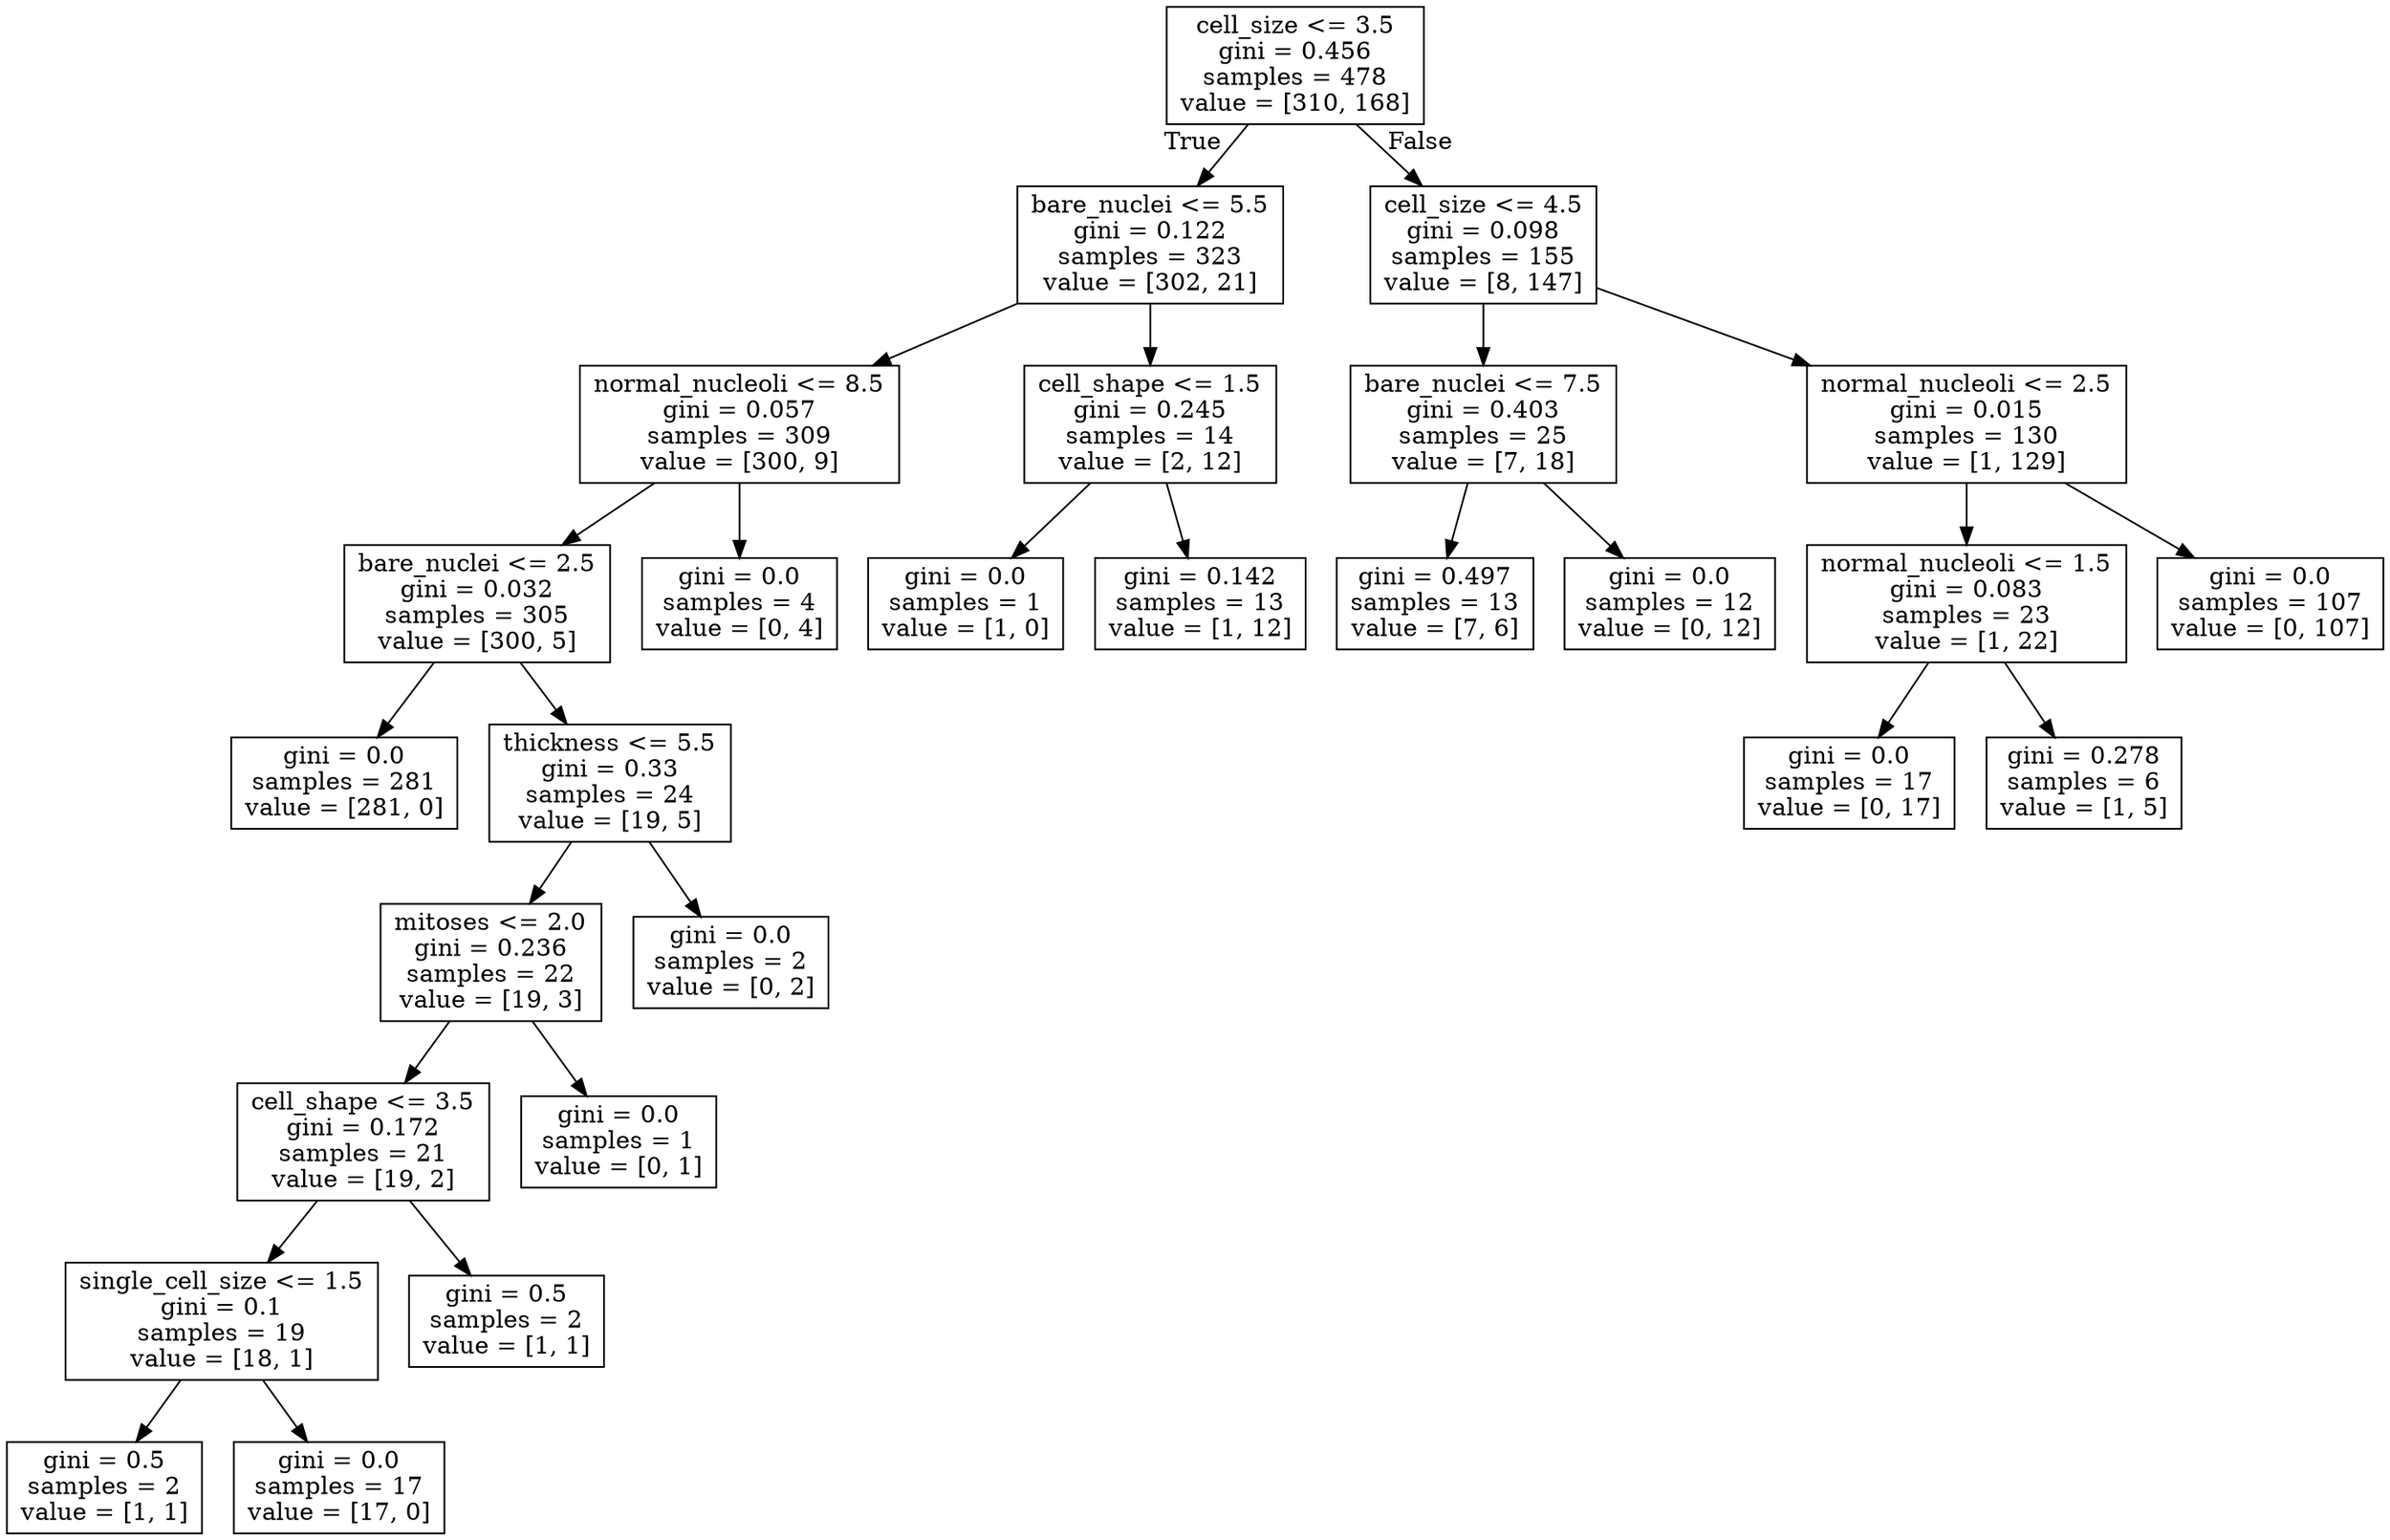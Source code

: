 digraph Tree {
node [shape=box] ;
0 [label="cell_size <= 3.5\ngini = 0.456\nsamples = 478\nvalue = [310, 168]"] ;
1 [label="bare_nuclei <= 5.5\ngini = 0.122\nsamples = 323\nvalue = [302, 21]"] ;
0 -> 1 [labeldistance=2.5, labelangle=45, headlabel="True"] ;
2 [label="normal_nucleoli <= 8.5\ngini = 0.057\nsamples = 309\nvalue = [300, 9]"] ;
1 -> 2 ;
3 [label="bare_nuclei <= 2.5\ngini = 0.032\nsamples = 305\nvalue = [300, 5]"] ;
2 -> 3 ;
4 [label="gini = 0.0\nsamples = 281\nvalue = [281, 0]"] ;
3 -> 4 ;
5 [label="thickness <= 5.5\ngini = 0.33\nsamples = 24\nvalue = [19, 5]"] ;
3 -> 5 ;
6 [label="mitoses <= 2.0\ngini = 0.236\nsamples = 22\nvalue = [19, 3]"] ;
5 -> 6 ;
7 [label="cell_shape <= 3.5\ngini = 0.172\nsamples = 21\nvalue = [19, 2]"] ;
6 -> 7 ;
8 [label="single_cell_size <= 1.5\ngini = 0.1\nsamples = 19\nvalue = [18, 1]"] ;
7 -> 8 ;
9 [label="gini = 0.5\nsamples = 2\nvalue = [1, 1]"] ;
8 -> 9 ;
10 [label="gini = 0.0\nsamples = 17\nvalue = [17, 0]"] ;
8 -> 10 ;
11 [label="gini = 0.5\nsamples = 2\nvalue = [1, 1]"] ;
7 -> 11 ;
12 [label="gini = 0.0\nsamples = 1\nvalue = [0, 1]"] ;
6 -> 12 ;
13 [label="gini = 0.0\nsamples = 2\nvalue = [0, 2]"] ;
5 -> 13 ;
14 [label="gini = 0.0\nsamples = 4\nvalue = [0, 4]"] ;
2 -> 14 ;
15 [label="cell_shape <= 1.5\ngini = 0.245\nsamples = 14\nvalue = [2, 12]"] ;
1 -> 15 ;
16 [label="gini = 0.0\nsamples = 1\nvalue = [1, 0]"] ;
15 -> 16 ;
17 [label="gini = 0.142\nsamples = 13\nvalue = [1, 12]"] ;
15 -> 17 ;
18 [label="cell_size <= 4.5\ngini = 0.098\nsamples = 155\nvalue = [8, 147]"] ;
0 -> 18 [labeldistance=2.5, labelangle=-45, headlabel="False"] ;
19 [label="bare_nuclei <= 7.5\ngini = 0.403\nsamples = 25\nvalue = [7, 18]"] ;
18 -> 19 ;
20 [label="gini = 0.497\nsamples = 13\nvalue = [7, 6]"] ;
19 -> 20 ;
21 [label="gini = 0.0\nsamples = 12\nvalue = [0, 12]"] ;
19 -> 21 ;
22 [label="normal_nucleoli <= 2.5\ngini = 0.015\nsamples = 130\nvalue = [1, 129]"] ;
18 -> 22 ;
23 [label="normal_nucleoli <= 1.5\ngini = 0.083\nsamples = 23\nvalue = [1, 22]"] ;
22 -> 23 ;
24 [label="gini = 0.0\nsamples = 17\nvalue = [0, 17]"] ;
23 -> 24 ;
25 [label="gini = 0.278\nsamples = 6\nvalue = [1, 5]"] ;
23 -> 25 ;
26 [label="gini = 0.0\nsamples = 107\nvalue = [0, 107]"] ;
22 -> 26 ;
}